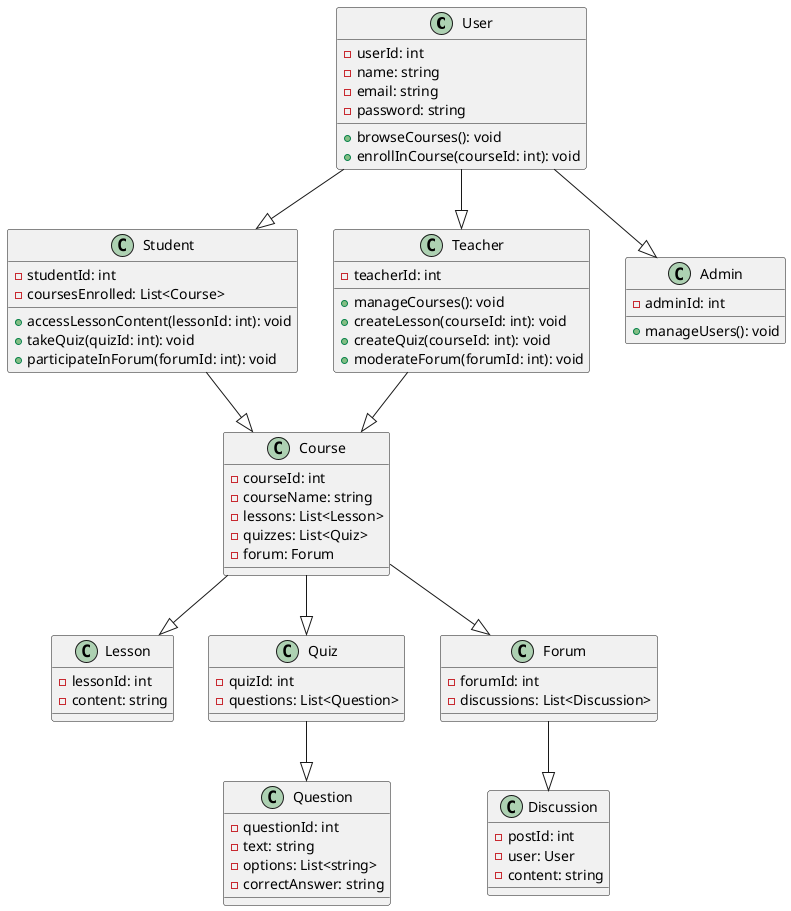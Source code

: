 @startuml
class User {
  - userId: int
  - name: string
  - email: string
  - password: string
  + browseCourses(): void
  + enrollInCourse(courseId: int): void
}

class Student {
  - studentId: int
  - coursesEnrolled: List<Course>
  + accessLessonContent(lessonId: int): void
  + takeQuiz(quizId: int): void
  + participateInForum(forumId: int): void
}

class Teacher {
  - teacherId: int
  + manageCourses(): void
  + createLesson(courseId: int): void
  + createQuiz(courseId: int): void
  + moderateForum(forumId: int): void
}

class Admin {
  - adminId: int
  + manageUsers(): void
}

class Course {
  - courseId: int
  - courseName: string
  - lessons: List<Lesson>
  - quizzes: List<Quiz>
  - forum: Forum
}

class Lesson {
  - lessonId: int
  - content: string
}

class Quiz {
  - quizId: int
  - questions: List<Question>
}

class Forum {
  - forumId: int
  - discussions: List<Discussion>
}

class Question {
  - questionId: int
  - text: string
  - options: List<string>
  - correctAnswer: string
}

class Discussion {
  - postId: int
  - user: User
  - content: string
}

User --|> Student
User --|> Teacher
User --|> Admin
Student --|> Course
Teacher --|> Course
Course --|> Lesson
Course --|> Quiz
Course --|> Forum
Quiz --|> Question
Forum --|> Discussion
@enduml
